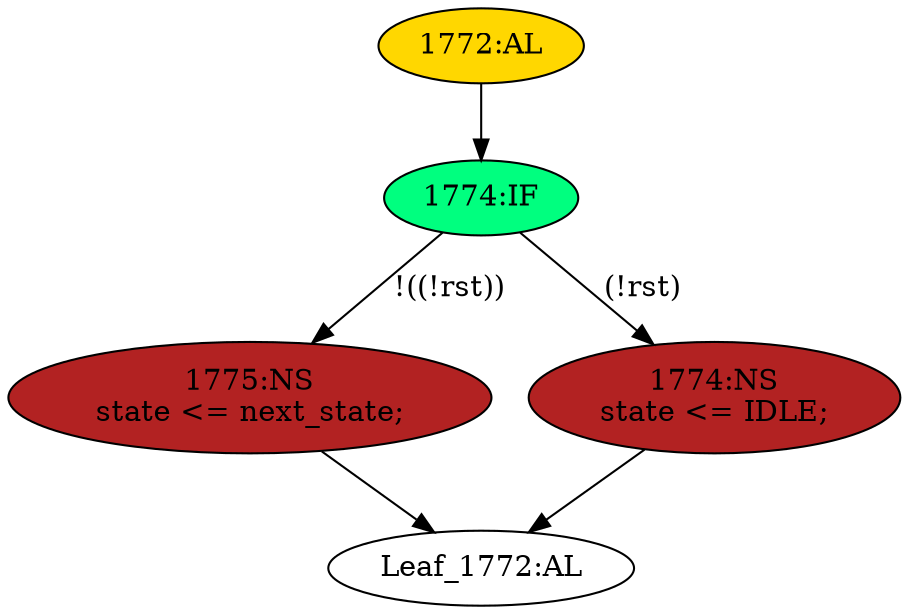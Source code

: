 strict digraph "" {
	node [label="\N"];
	"1775:NS"	 [ast="<pyverilog.vparser.ast.NonblockingSubstitution object at 0x7f13b5590bd0>",
		fillcolor=firebrick,
		label="1775:NS
state <= next_state;",
		statements="[<pyverilog.vparser.ast.NonblockingSubstitution object at 0x7f13b5590bd0>]",
		style=filled,
		typ=NonblockingSubstitution];
	"Leaf_1772:AL"	 [def_var="['state']",
		label="Leaf_1772:AL"];
	"1775:NS" -> "Leaf_1772:AL"	 [cond="[]",
		lineno=None];
	"1774:IF"	 [ast="<pyverilog.vparser.ast.IfStatement object at 0x7f13b5590e10>",
		fillcolor=springgreen,
		label="1774:IF",
		statements="[]",
		style=filled,
		typ=IfStatement];
	"1774:IF" -> "1775:NS"	 [cond="['rst']",
		label="!((!rst))",
		lineno=1774];
	"1774:NS"	 [ast="<pyverilog.vparser.ast.NonblockingSubstitution object at 0x7f13b5590a90>",
		fillcolor=firebrick,
		label="1774:NS
state <= IDLE;",
		statements="[<pyverilog.vparser.ast.NonblockingSubstitution object at 0x7f13b5590a90>]",
		style=filled,
		typ=NonblockingSubstitution];
	"1774:IF" -> "1774:NS"	 [cond="['rst']",
		label="(!rst)",
		lineno=1774];
	"1772:AL"	 [ast="<pyverilog.vparser.ast.Always object at 0x7f13b5590d10>",
		clk_sens=True,
		fillcolor=gold,
		label="1772:AL",
		sens="['clk']",
		statements="[]",
		style=filled,
		typ=Always,
		use_var="['rst', 'next_state']"];
	"1772:AL" -> "1774:IF"	 [cond="[]",
		lineno=None];
	"1774:NS" -> "Leaf_1772:AL"	 [cond="[]",
		lineno=None];
}
